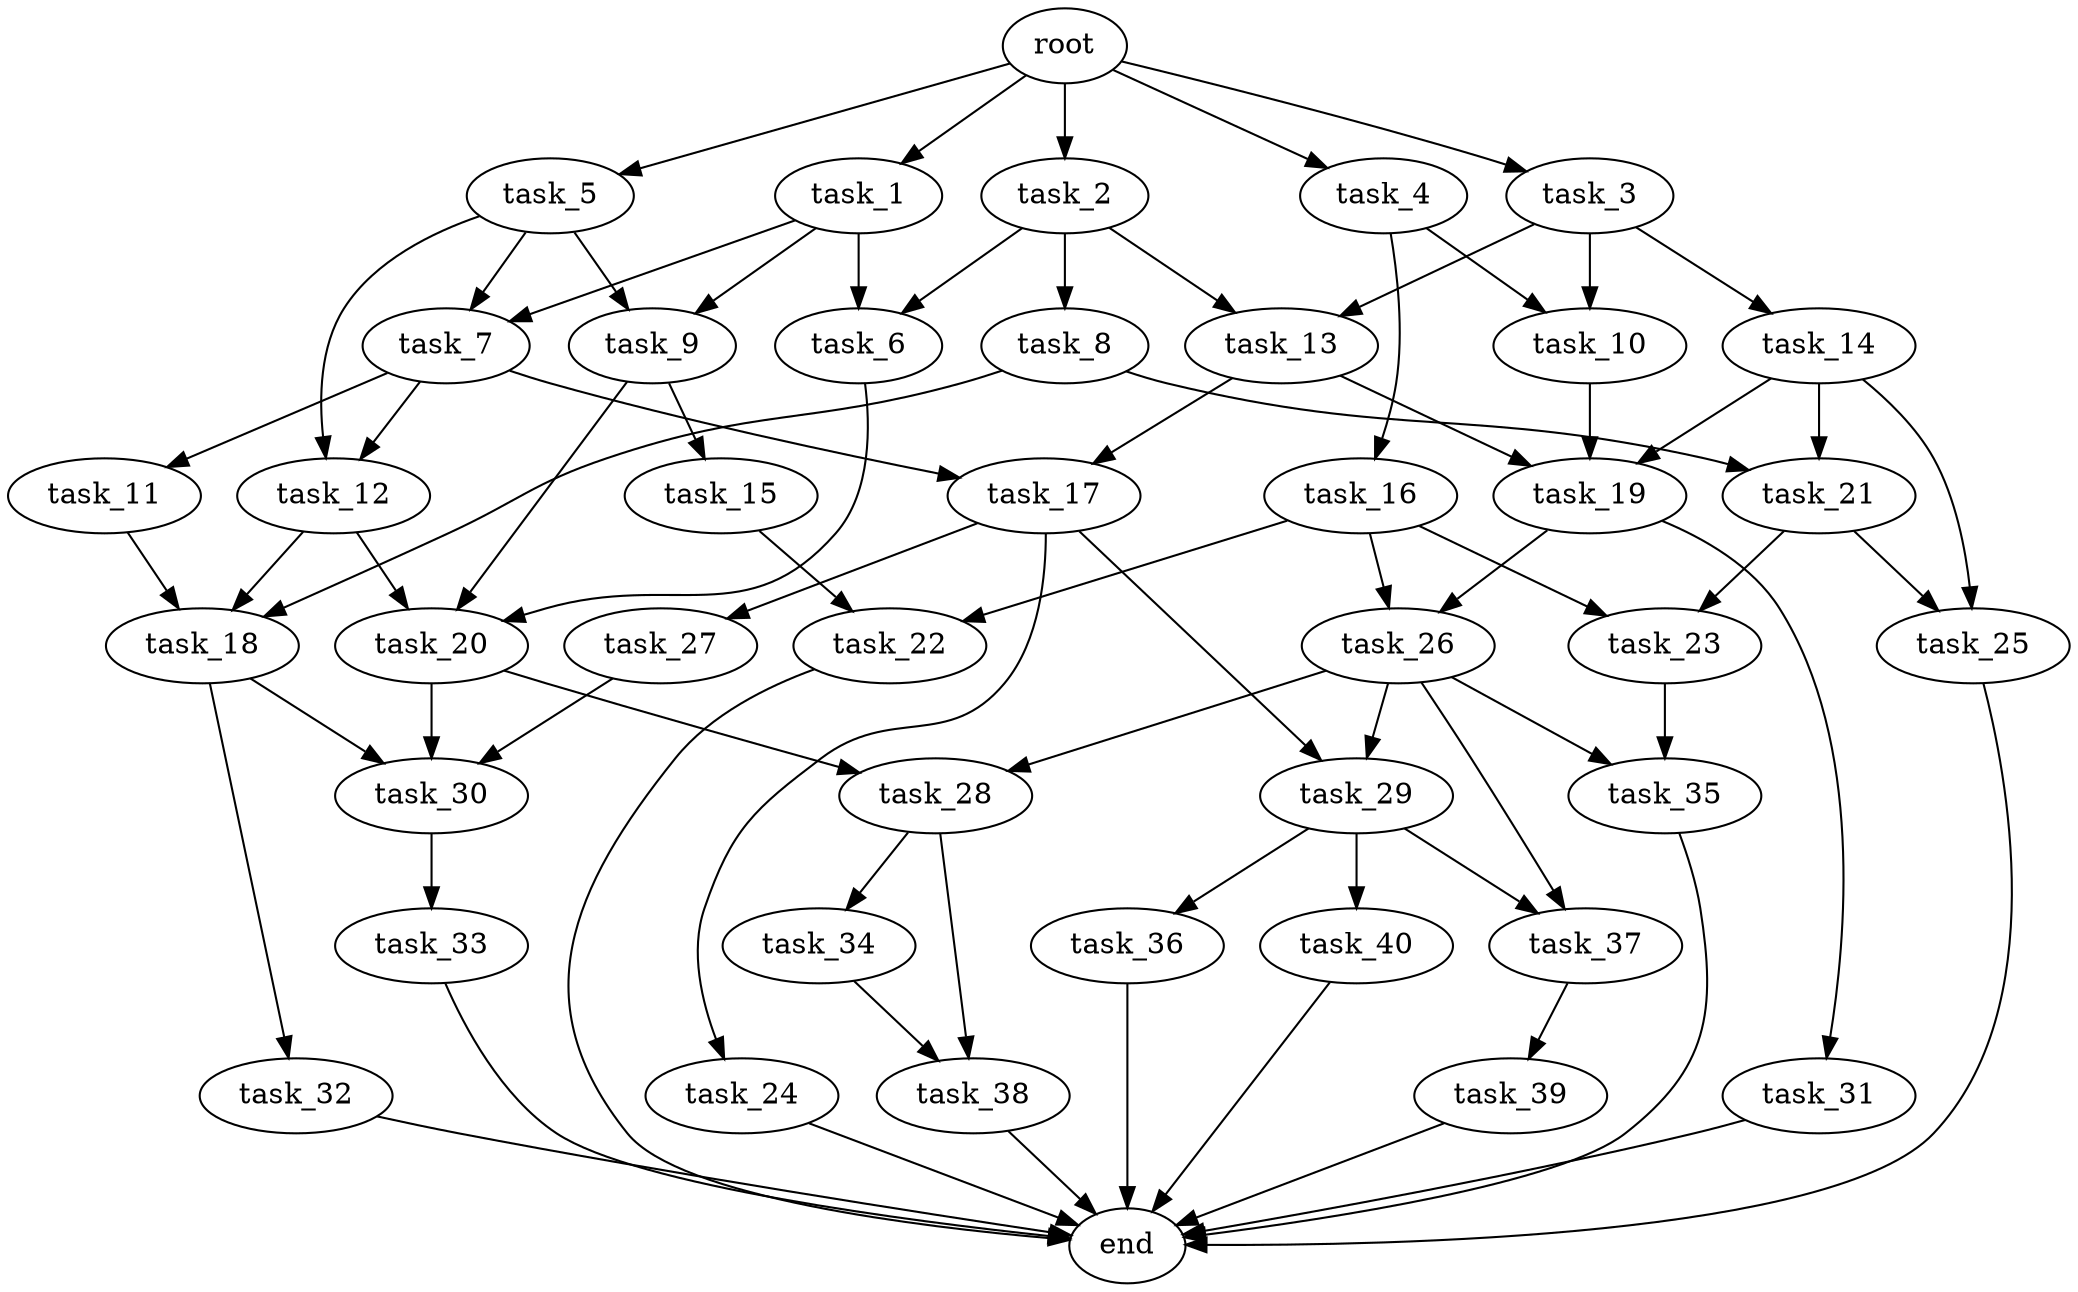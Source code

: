 digraph G {
  root [size="0.000000e+00"];
  task_1 [size="7.204078e+10"];
  task_2 [size="7.211368e+09"];
  task_3 [size="5.662698e+10"];
  task_4 [size="9.183202e+10"];
  task_5 [size="3.422867e+10"];
  task_6 [size="4.283224e+10"];
  task_7 [size="1.700530e+09"];
  task_8 [size="9.333519e+10"];
  task_9 [size="9.141485e+09"];
  task_10 [size="7.209244e+10"];
  task_11 [size="5.924658e+10"];
  task_12 [size="2.115988e+10"];
  task_13 [size="3.211084e+10"];
  task_14 [size="5.471670e+10"];
  task_15 [size="3.578169e+10"];
  task_16 [size="1.849443e+10"];
  task_17 [size="4.772127e+10"];
  task_18 [size="6.278865e+07"];
  task_19 [size="1.371742e+10"];
  task_20 [size="2.536956e+10"];
  task_21 [size="4.346533e+10"];
  task_22 [size="1.583799e+10"];
  task_23 [size="1.500744e+09"];
  task_24 [size="6.227871e+10"];
  task_25 [size="6.520638e+10"];
  task_26 [size="9.618437e+09"];
  task_27 [size="7.289912e+10"];
  task_28 [size="8.989641e+09"];
  task_29 [size="3.075503e+10"];
  task_30 [size="9.408067e+10"];
  task_31 [size="5.716165e+10"];
  task_32 [size="7.519226e+10"];
  task_33 [size="4.300535e+10"];
  task_34 [size="9.466403e+10"];
  task_35 [size="4.035933e+10"];
  task_36 [size="5.320271e+10"];
  task_37 [size="6.473016e+10"];
  task_38 [size="4.060428e+10"];
  task_39 [size="5.664381e+10"];
  task_40 [size="5.232675e+10"];
  end [size="0.000000e+00"];

  root -> task_1 [size="1.000000e-12"];
  root -> task_2 [size="1.000000e-12"];
  root -> task_3 [size="1.000000e-12"];
  root -> task_4 [size="1.000000e-12"];
  root -> task_5 [size="1.000000e-12"];
  task_1 -> task_6 [size="2.141612e+08"];
  task_1 -> task_7 [size="8.502649e+06"];
  task_1 -> task_9 [size="4.570743e+07"];
  task_2 -> task_6 [size="2.141612e+08"];
  task_2 -> task_8 [size="9.333519e+08"];
  task_2 -> task_13 [size="1.605542e+08"];
  task_3 -> task_10 [size="3.604622e+08"];
  task_3 -> task_13 [size="1.605542e+08"];
  task_3 -> task_14 [size="5.471670e+08"];
  task_4 -> task_10 [size="3.604622e+08"];
  task_4 -> task_16 [size="1.849443e+08"];
  task_5 -> task_7 [size="8.502649e+06"];
  task_5 -> task_9 [size="4.570743e+07"];
  task_5 -> task_12 [size="1.057994e+08"];
  task_6 -> task_20 [size="8.456519e+07"];
  task_7 -> task_11 [size="5.924658e+08"];
  task_7 -> task_12 [size="1.057994e+08"];
  task_7 -> task_17 [size="2.386063e+08"];
  task_8 -> task_18 [size="2.092955e+05"];
  task_8 -> task_21 [size="2.173267e+08"];
  task_9 -> task_15 [size="3.578169e+08"];
  task_9 -> task_20 [size="8.456519e+07"];
  task_10 -> task_19 [size="4.572472e+07"];
  task_11 -> task_18 [size="2.092955e+05"];
  task_12 -> task_18 [size="2.092955e+05"];
  task_12 -> task_20 [size="8.456519e+07"];
  task_13 -> task_17 [size="2.386063e+08"];
  task_13 -> task_19 [size="4.572472e+07"];
  task_14 -> task_19 [size="4.572472e+07"];
  task_14 -> task_21 [size="2.173267e+08"];
  task_14 -> task_25 [size="3.260319e+08"];
  task_15 -> task_22 [size="7.918994e+07"];
  task_16 -> task_22 [size="7.918994e+07"];
  task_16 -> task_23 [size="7.503721e+06"];
  task_16 -> task_26 [size="4.809219e+07"];
  task_17 -> task_24 [size="6.227871e+08"];
  task_17 -> task_27 [size="7.289912e+08"];
  task_17 -> task_29 [size="1.537751e+08"];
  task_18 -> task_30 [size="3.136022e+08"];
  task_18 -> task_32 [size="7.519226e+08"];
  task_19 -> task_26 [size="4.809219e+07"];
  task_19 -> task_31 [size="5.716165e+08"];
  task_20 -> task_28 [size="4.494820e+07"];
  task_20 -> task_30 [size="3.136022e+08"];
  task_21 -> task_23 [size="7.503721e+06"];
  task_21 -> task_25 [size="3.260319e+08"];
  task_22 -> end [size="1.000000e-12"];
  task_23 -> task_35 [size="2.017967e+08"];
  task_24 -> end [size="1.000000e-12"];
  task_25 -> end [size="1.000000e-12"];
  task_26 -> task_28 [size="4.494820e+07"];
  task_26 -> task_29 [size="1.537751e+08"];
  task_26 -> task_35 [size="2.017967e+08"];
  task_26 -> task_37 [size="3.236508e+08"];
  task_27 -> task_30 [size="3.136022e+08"];
  task_28 -> task_34 [size="9.466403e+08"];
  task_28 -> task_38 [size="2.030214e+08"];
  task_29 -> task_36 [size="5.320271e+08"];
  task_29 -> task_37 [size="3.236508e+08"];
  task_29 -> task_40 [size="5.232675e+08"];
  task_30 -> task_33 [size="4.300535e+08"];
  task_31 -> end [size="1.000000e-12"];
  task_32 -> end [size="1.000000e-12"];
  task_33 -> end [size="1.000000e-12"];
  task_34 -> task_38 [size="2.030214e+08"];
  task_35 -> end [size="1.000000e-12"];
  task_36 -> end [size="1.000000e-12"];
  task_37 -> task_39 [size="5.664381e+08"];
  task_38 -> end [size="1.000000e-12"];
  task_39 -> end [size="1.000000e-12"];
  task_40 -> end [size="1.000000e-12"];
}
